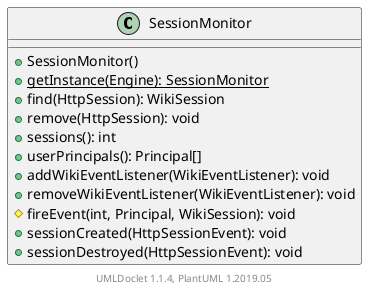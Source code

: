 @startuml

    class SessionMonitor [[SessionMonitor.html]] {
        +SessionMonitor()
        {static} +getInstance(Engine): SessionMonitor
        +find(HttpSession): WikiSession
        +remove(HttpSession): void
        +sessions(): int
        +userPrincipals(): Principal[]
        +addWikiEventListener(WikiEventListener): void
        +removeWikiEventListener(WikiEventListener): void
        #fireEvent(int, Principal, WikiSession): void
        +sessionCreated(HttpSessionEvent): void
        +sessionDestroyed(HttpSessionEvent): void
    }


    center footer UMLDoclet 1.1.4, PlantUML 1.2019.05
@enduml
